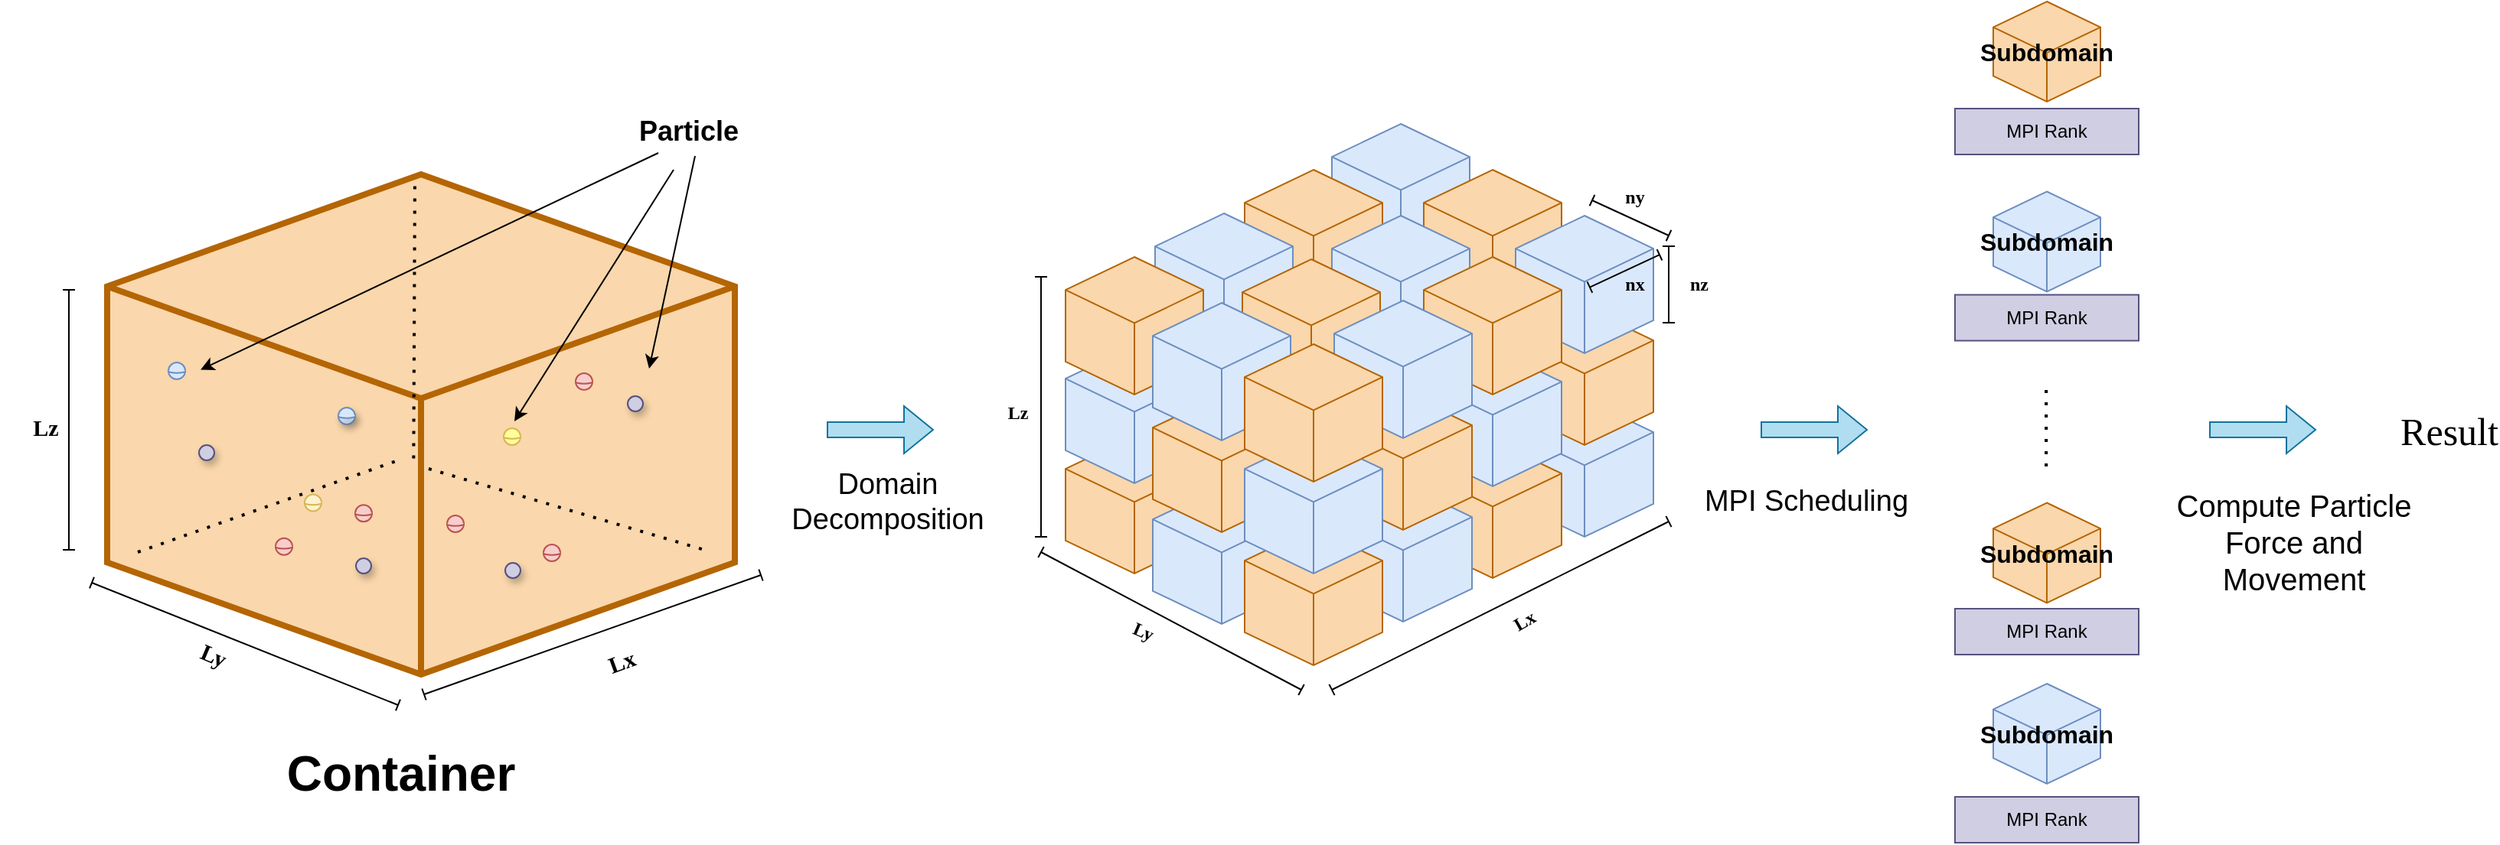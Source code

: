 <mxfile version="24.7.5">
  <diagram name="第 1 页" id="hRxLMndlIpu360IFiSi-">
    <mxGraphModel dx="1951" dy="844" grid="1" gridSize="10" guides="1" tooltips="1" connect="1" arrows="1" fold="1" page="1" pageScale="1" pageWidth="827" pageHeight="1169" math="0" shadow="0">
      <root>
        <mxCell id="0" />
        <mxCell id="1" parent="0" />
        <mxCell id="Yb1WT7qQ8Ji8rUQ7JZyw-11" value="" style="html=1;whiteSpace=wrap;shape=isoCube2;backgroundOutline=1;isoAngle=11.256;fillColor=#fad7ac;strokeColor=#b46504;strokeWidth=4;" parent="1" vertex="1">
          <mxGeometry x="-500" y="373" width="410" height="327" as="geometry" />
        </mxCell>
        <mxCell id="eC04_2ZupNT1sOcSuhNw-1" value="" style="html=1;whiteSpace=wrap;shape=isoCube2;backgroundOutline=1;isoAngle=15;fillColor=#fad7ac;strokeColor=#b46504;" parent="1" vertex="1">
          <mxGeometry x="300" y="460" width="90" height="90" as="geometry" />
        </mxCell>
        <mxCell id="eC04_2ZupNT1sOcSuhNw-4" value="" style="html=1;whiteSpace=wrap;shape=isoCube2;backgroundOutline=1;isoAngle=15;fillColor=#fad7ac;strokeColor=#b46504;" parent="1" vertex="1">
          <mxGeometry x="360" y="490" width="90" height="90" as="geometry" />
        </mxCell>
        <mxCell id="eC04_2ZupNT1sOcSuhNw-5" value="" style="html=1;whiteSpace=wrap;shape=isoCube2;backgroundOutline=1;isoAngle=15;fillColor=#dae8fc;strokeColor=#6c8ebf;" parent="1" vertex="1">
          <mxGeometry x="420" y="520" width="90" height="90" as="geometry" />
        </mxCell>
        <mxCell id="eC04_2ZupNT1sOcSuhNw-6" value="" style="html=1;whiteSpace=wrap;shape=isoCube2;backgroundOutline=1;isoAngle=15;fillColor=#fad7ac;strokeColor=#b46504;" parent="1" vertex="1">
          <mxGeometry x="300" y="400" width="90" height="90" as="geometry" />
        </mxCell>
        <mxCell id="eC04_2ZupNT1sOcSuhNw-7" value="" style="html=1;whiteSpace=wrap;shape=isoCube2;backgroundOutline=1;isoAngle=15;fillColor=#fad7ac;strokeColor=#b46504;" parent="1" vertex="1">
          <mxGeometry x="360" y="430" width="90" height="90" as="geometry" />
        </mxCell>
        <mxCell id="eC04_2ZupNT1sOcSuhNw-8" value="" style="html=1;whiteSpace=wrap;shape=isoCube2;backgroundOutline=1;isoAngle=15;fillColor=#fad7ac;strokeColor=#b46504;" parent="1" vertex="1">
          <mxGeometry x="420" y="460" width="90" height="90" as="geometry" />
        </mxCell>
        <mxCell id="eC04_2ZupNT1sOcSuhNw-9" value="" style="html=1;whiteSpace=wrap;shape=isoCube2;backgroundOutline=1;isoAngle=15;fillColor=#dae8fc;strokeColor=#6c8ebf;" parent="1" vertex="1">
          <mxGeometry x="300" y="340" width="90" height="90" as="geometry" />
        </mxCell>
        <mxCell id="eC04_2ZupNT1sOcSuhNw-10" value="" style="html=1;whiteSpace=wrap;shape=isoCube2;backgroundOutline=1;isoAngle=15;fillColor=#fad7ac;strokeColor=#b46504;" parent="1" vertex="1">
          <mxGeometry x="360" y="370" width="90" height="90" as="geometry" />
        </mxCell>
        <mxCell id="eC04_2ZupNT1sOcSuhNw-11" value="" style="html=1;whiteSpace=wrap;shape=isoCube2;backgroundOutline=1;isoAngle=15;fillColor=#dae8fc;strokeColor=#6c8ebf;" parent="1" vertex="1">
          <mxGeometry x="420" y="400" width="90" height="90" as="geometry" />
        </mxCell>
        <mxCell id="eC04_2ZupNT1sOcSuhNw-12" value="" style="html=1;whiteSpace=wrap;shape=isoCube2;backgroundOutline=1;isoAngle=15;fillColor=#fad7ac;strokeColor=#b46504;" parent="1" vertex="1">
          <mxGeometry x="243" y="487" width="90" height="90" as="geometry" />
        </mxCell>
        <mxCell id="eC04_2ZupNT1sOcSuhNw-15" value="" style="html=1;whiteSpace=wrap;shape=isoCube2;backgroundOutline=1;isoAngle=15;fillColor=#fad7ac;strokeColor=#b46504;" parent="1" vertex="1">
          <mxGeometry x="243" y="428" width="90" height="90" as="geometry" />
        </mxCell>
        <mxCell id="eC04_2ZupNT1sOcSuhNw-16" value="" style="html=1;whiteSpace=wrap;shape=isoCube2;backgroundOutline=1;isoAngle=15;fillColor=#fad7ac;strokeColor=#b46504;" parent="1" vertex="1">
          <mxGeometry x="243" y="370" width="90" height="90" as="geometry" />
        </mxCell>
        <mxCell id="eC04_2ZupNT1sOcSuhNw-18" value="" style="html=1;whiteSpace=wrap;shape=isoCube2;backgroundOutline=1;isoAngle=15;fillColor=#fad7ac;strokeColor=#b46504;" parent="1" vertex="1">
          <mxGeometry x="300" y="520" width="90" height="90" as="geometry" />
        </mxCell>
        <mxCell id="eC04_2ZupNT1sOcSuhNw-19" value="" style="html=1;whiteSpace=wrap;shape=isoCube2;backgroundOutline=1;isoAngle=15;fillColor=#fad7ac;strokeColor=#b46504;" parent="1" vertex="1">
          <mxGeometry x="300" y="460" width="90" height="90" as="geometry" />
        </mxCell>
        <mxCell id="eC04_2ZupNT1sOcSuhNw-20" value="" style="html=1;whiteSpace=wrap;shape=isoCube2;backgroundOutline=1;isoAngle=15;fillColor=#dae8fc;strokeColor=#6c8ebf;" parent="1" vertex="1">
          <mxGeometry x="300" y="400" width="90" height="90" as="geometry" />
        </mxCell>
        <mxCell id="eC04_2ZupNT1sOcSuhNw-21" value="" style="html=1;whiteSpace=wrap;shape=isoCube2;backgroundOutline=1;isoAngle=15;fillColor=#fad7ac;strokeColor=#b46504;" parent="1" vertex="1">
          <mxGeometry x="360" y="547" width="90" height="90" as="geometry" />
        </mxCell>
        <mxCell id="eC04_2ZupNT1sOcSuhNw-22" value="" style="html=1;whiteSpace=wrap;shape=isoCube2;backgroundOutline=1;isoAngle=15;fillColor=#dae8fc;strokeColor=#6c8ebf;" parent="1" vertex="1">
          <mxGeometry x="360" y="487" width="90" height="90" as="geometry" />
        </mxCell>
        <mxCell id="eC04_2ZupNT1sOcSuhNw-23" value="" style="html=1;whiteSpace=wrap;shape=isoCube2;backgroundOutline=1;isoAngle=15;fillColor=#fad7ac;strokeColor=#b46504;" parent="1" vertex="1">
          <mxGeometry x="360" y="427" width="90" height="90" as="geometry" />
        </mxCell>
        <mxCell id="eC04_2ZupNT1sOcSuhNw-27" value="" style="html=1;whiteSpace=wrap;shape=isoCube2;backgroundOutline=1;isoAngle=15;fillColor=#fad7ac;strokeColor=#b46504;" parent="1" vertex="1">
          <mxGeometry x="184.5" y="515.5" width="90" height="90" as="geometry" />
        </mxCell>
        <mxCell id="eC04_2ZupNT1sOcSuhNw-28" value="" style="html=1;whiteSpace=wrap;shape=isoCube2;backgroundOutline=1;isoAngle=15;fillColor=#fad7ac;strokeColor=#b46504;" parent="1" vertex="1">
          <mxGeometry x="184.5" y="456.5" width="90" height="90" as="geometry" />
        </mxCell>
        <mxCell id="eC04_2ZupNT1sOcSuhNw-29" value="" style="html=1;whiteSpace=wrap;shape=isoCube2;backgroundOutline=1;isoAngle=15;fillColor=#dae8fc;strokeColor=#6c8ebf;" parent="1" vertex="1">
          <mxGeometry x="184.5" y="398.5" width="90" height="90" as="geometry" />
        </mxCell>
        <mxCell id="eC04_2ZupNT1sOcSuhNw-30" value="" style="html=1;whiteSpace=wrap;shape=isoCube2;backgroundOutline=1;isoAngle=15;fillColor=#fad7ac;strokeColor=#b46504;" parent="1" vertex="1">
          <mxGeometry x="241.5" y="548.5" width="90" height="90" as="geometry" />
        </mxCell>
        <mxCell id="eC04_2ZupNT1sOcSuhNw-31" value="" style="html=1;whiteSpace=wrap;shape=isoCube2;backgroundOutline=1;isoAngle=15;fillColor=#fad7ac;strokeColor=#b46504;" parent="1" vertex="1">
          <mxGeometry x="241.5" y="488.5" width="90" height="90" as="geometry" />
        </mxCell>
        <mxCell id="eC04_2ZupNT1sOcSuhNw-32" value="" style="html=1;whiteSpace=wrap;shape=isoCube2;backgroundOutline=1;isoAngle=15;fillColor=#fad7ac;strokeColor=#b46504;" parent="1" vertex="1">
          <mxGeometry x="241.5" y="428.5" width="90" height="90" as="geometry" />
        </mxCell>
        <mxCell id="eC04_2ZupNT1sOcSuhNw-33" value="" style="html=1;whiteSpace=wrap;shape=isoCube2;backgroundOutline=1;isoAngle=15;fillColor=#dae8fc;strokeColor=#6c8ebf;" parent="1" vertex="1">
          <mxGeometry x="301.5" y="575.5" width="90" height="90" as="geometry" />
        </mxCell>
        <mxCell id="eC04_2ZupNT1sOcSuhNw-34" value="" style="html=1;whiteSpace=wrap;shape=isoCube2;backgroundOutline=1;isoAngle=15;fillColor=#fad7ac;strokeColor=#b46504;" parent="1" vertex="1">
          <mxGeometry x="301.5" y="515.5" width="90" height="90" as="geometry" />
        </mxCell>
        <mxCell id="eC04_2ZupNT1sOcSuhNw-35" value="" style="html=1;whiteSpace=wrap;shape=isoCube2;backgroundOutline=1;isoAngle=15;fillColor=#dae8fc;strokeColor=#6c8ebf;" parent="1" vertex="1">
          <mxGeometry x="301.5" y="455.5" width="90" height="90" as="geometry" />
        </mxCell>
        <mxCell id="eC04_2ZupNT1sOcSuhNw-36" value="" style="html=1;whiteSpace=wrap;shape=isoCube2;backgroundOutline=1;isoAngle=15;fillColor=#fad7ac;strokeColor=#b46504;" parent="1" vertex="1">
          <mxGeometry x="126" y="544" width="90" height="90" as="geometry" />
        </mxCell>
        <mxCell id="eC04_2ZupNT1sOcSuhNw-37" value="" style="html=1;whiteSpace=wrap;shape=isoCube2;backgroundOutline=1;isoAngle=15;fillColor=#dae8fc;strokeColor=#6c8ebf;" parent="1" vertex="1">
          <mxGeometry x="126" y="485" width="90" height="90" as="geometry" />
        </mxCell>
        <mxCell id="eC04_2ZupNT1sOcSuhNw-38" value="" style="html=1;whiteSpace=wrap;shape=isoCube2;backgroundOutline=1;isoAngle=15;fillColor=#fad7ac;strokeColor=#b46504;" parent="1" vertex="1">
          <mxGeometry x="126" y="427" width="90" height="90" as="geometry" />
        </mxCell>
        <mxCell id="eC04_2ZupNT1sOcSuhNw-39" value="" style="html=1;whiteSpace=wrap;shape=isoCube2;backgroundOutline=1;isoAngle=15;fillColor=#dae8fc;strokeColor=#6c8ebf;" parent="1" vertex="1">
          <mxGeometry x="183" y="577" width="90" height="90" as="geometry" />
        </mxCell>
        <mxCell id="eC04_2ZupNT1sOcSuhNw-40" value="" style="html=1;whiteSpace=wrap;shape=isoCube2;backgroundOutline=1;isoAngle=15;fillColor=#fad7ac;strokeColor=#b46504;" parent="1" vertex="1">
          <mxGeometry x="183" y="517" width="90" height="90" as="geometry" />
        </mxCell>
        <mxCell id="eC04_2ZupNT1sOcSuhNw-41" value="" style="html=1;whiteSpace=wrap;shape=isoCube2;backgroundOutline=1;isoAngle=15;fillColor=#dae8fc;strokeColor=#6c8ebf;" parent="1" vertex="1">
          <mxGeometry x="183" y="457" width="90" height="90" as="geometry" />
        </mxCell>
        <mxCell id="eC04_2ZupNT1sOcSuhNw-42" value="" style="html=1;whiteSpace=wrap;shape=isoCube2;backgroundOutline=1;isoAngle=15;fillColor=#fad7ac;strokeColor=#b46504;" parent="1" vertex="1">
          <mxGeometry x="243" y="604" width="90" height="90" as="geometry" />
        </mxCell>
        <mxCell id="eC04_2ZupNT1sOcSuhNw-43" value="" style="html=1;whiteSpace=wrap;shape=isoCube2;backgroundOutline=1;isoAngle=15;fillColor=#dae8fc;strokeColor=#6c8ebf;" parent="1" vertex="1">
          <mxGeometry x="243" y="544" width="90" height="90" as="geometry" />
        </mxCell>
        <mxCell id="eC04_2ZupNT1sOcSuhNw-44" value="" style="html=1;whiteSpace=wrap;shape=isoCube2;backgroundOutline=1;isoAngle=15;fillColor=#fad7ac;strokeColor=#b46504;" parent="1" vertex="1">
          <mxGeometry x="243" y="484" width="90" height="90" as="geometry" />
        </mxCell>
        <mxCell id="eC04_2ZupNT1sOcSuhNw-46" value="" style="endArrow=baseDash;html=1;rounded=0;startArrow=baseDash;startFill=0;endFill=0;" parent="1" edge="1">
          <mxGeometry width="50" height="50" relative="1" as="geometry">
            <mxPoint x="110" y="620" as="sourcePoint" />
            <mxPoint x="280" y="710" as="targetPoint" />
          </mxGeometry>
        </mxCell>
        <mxCell id="eC04_2ZupNT1sOcSuhNw-47" value="" style="endArrow=baseDash;html=1;rounded=0;endFill=0;startArrow=baseDash;startFill=0;" parent="1" edge="1">
          <mxGeometry width="50" height="50" relative="1" as="geometry">
            <mxPoint x="300" y="710" as="sourcePoint" />
            <mxPoint x="520" y="600" as="targetPoint" />
          </mxGeometry>
        </mxCell>
        <mxCell id="eC04_2ZupNT1sOcSuhNw-48" value="&lt;b&gt;&lt;font face=&quot;Comic Sans MS&quot;&gt;Ly&lt;/font&gt;&lt;/b&gt;" style="text;html=1;align=center;verticalAlign=middle;whiteSpace=wrap;rounded=0;rotation=23;" parent="1" vertex="1">
          <mxGeometry x="147" y="657" width="60" height="30" as="geometry" />
        </mxCell>
        <mxCell id="eC04_2ZupNT1sOcSuhNw-59" value="&lt;b&gt;&lt;font face=&quot;Comic Sans MS&quot;&gt;Lx&lt;/font&gt;&lt;/b&gt;" style="text;html=1;align=center;verticalAlign=middle;whiteSpace=wrap;rounded=0;rotation=-30;" parent="1" vertex="1">
          <mxGeometry x="396" y="650" width="60" height="30" as="geometry" />
        </mxCell>
        <mxCell id="eC04_2ZupNT1sOcSuhNw-60" value="" style="endArrow=baseDash;html=1;rounded=0;startArrow=baseDash;startFill=0;endFill=0;" parent="1" edge="1">
          <mxGeometry width="50" height="50" relative="1" as="geometry">
            <mxPoint x="110" y="610" as="sourcePoint" />
            <mxPoint x="110" y="440" as="targetPoint" />
          </mxGeometry>
        </mxCell>
        <mxCell id="eC04_2ZupNT1sOcSuhNw-61" value="&lt;b&gt;&lt;font face=&quot;Comic Sans MS&quot;&gt;Lz&lt;/font&gt;&lt;/b&gt;" style="text;html=1;align=center;verticalAlign=middle;whiteSpace=wrap;rounded=0;rotation=0;" parent="1" vertex="1">
          <mxGeometry x="65" y="514" width="60" height="30" as="geometry" />
        </mxCell>
        <mxCell id="eC04_2ZupNT1sOcSuhNw-63" value="" style="endArrow=baseDash;html=1;rounded=0;endFill=0;startArrow=baseDash;startFill=0;entryX=0.494;entryY=0.476;entryDx=0;entryDy=0;entryPerimeter=0;exitX=0;exitY=0;exitDx=90;exitDy=21.607;exitPerimeter=0;" parent="1" edge="1">
          <mxGeometry width="50" height="50" relative="1" as="geometry">
            <mxPoint x="514" y="425.607" as="sourcePoint" />
            <mxPoint x="468.46" y="446.84" as="targetPoint" />
          </mxGeometry>
        </mxCell>
        <mxCell id="eC04_2ZupNT1sOcSuhNw-65" value="" style="endArrow=baseDash;html=1;rounded=0;startArrow=baseDash;startFill=0;endFill=0;" parent="1" edge="1">
          <mxGeometry width="50" height="50" relative="1" as="geometry">
            <mxPoint x="520" y="470" as="sourcePoint" />
            <mxPoint x="520" y="420" as="targetPoint" />
          </mxGeometry>
        </mxCell>
        <mxCell id="eC04_2ZupNT1sOcSuhNw-67" value="" style="endArrow=baseDash;html=1;rounded=0;startArrow=baseDash;startFill=0;endFill=0;" parent="1" edge="1">
          <mxGeometry width="50" height="50" relative="1" as="geometry">
            <mxPoint x="470" y="390" as="sourcePoint" />
            <mxPoint x="520" y="413" as="targetPoint" />
          </mxGeometry>
        </mxCell>
        <mxCell id="eC04_2ZupNT1sOcSuhNw-68" value="&lt;b&gt;&lt;font face=&quot;Comic Sans MS&quot;&gt;ny&lt;/font&gt;&lt;/b&gt;" style="text;html=1;align=center;verticalAlign=middle;whiteSpace=wrap;rounded=0;rotation=0;" parent="1" vertex="1">
          <mxGeometry x="468" y="373" width="60" height="30" as="geometry" />
        </mxCell>
        <mxCell id="eC04_2ZupNT1sOcSuhNw-70" value="&lt;b&gt;&lt;font face=&quot;Comic Sans MS&quot;&gt;nx&lt;/font&gt;&lt;/b&gt;" style="text;html=1;align=center;verticalAlign=middle;whiteSpace=wrap;rounded=0;rotation=0;" parent="1" vertex="1">
          <mxGeometry x="468" y="430" width="60" height="30" as="geometry" />
        </mxCell>
        <mxCell id="eC04_2ZupNT1sOcSuhNw-71" value="&lt;font face=&quot;Comic Sans MS&quot;&gt;&lt;b&gt;nz&lt;/b&gt;&lt;/font&gt;" style="text;html=1;align=center;verticalAlign=middle;whiteSpace=wrap;rounded=0;rotation=0;" parent="1" vertex="1">
          <mxGeometry x="510" y="430" width="60" height="30" as="geometry" />
        </mxCell>
        <mxCell id="Yb1WT7qQ8Ji8rUQ7JZyw-7" value="MPI Rank" style="rounded=0;whiteSpace=wrap;html=1;fillColor=#d0cee2;strokeColor=#56517e;" parent="1" vertex="1">
          <mxGeometry x="707" y="330" width="120" height="30" as="geometry" />
        </mxCell>
        <mxCell id="Yb1WT7qQ8Ji8rUQ7JZyw-8" value="MPI Rank" style="rounded=0;whiteSpace=wrap;html=1;fillColor=#d0cee2;strokeColor=#56517e;" parent="1" vertex="1">
          <mxGeometry x="707" y="451.75" width="120" height="30" as="geometry" />
        </mxCell>
        <mxCell id="Yb1WT7qQ8Ji8rUQ7JZyw-9" value="MPI Rank" style="rounded=0;whiteSpace=wrap;html=1;fillColor=#d0cee2;strokeColor=#56517e;" parent="1" vertex="1">
          <mxGeometry x="707" y="657" width="120" height="30" as="geometry" />
        </mxCell>
        <mxCell id="Yb1WT7qQ8Ji8rUQ7JZyw-10" value="MPI Rank" style="rounded=0;whiteSpace=wrap;html=1;fillColor=#d0cee2;strokeColor=#56517e;" parent="1" vertex="1">
          <mxGeometry x="707" y="780" width="120" height="30" as="geometry" />
        </mxCell>
        <mxCell id="Yb1WT7qQ8Ji8rUQ7JZyw-12" value="" style="shape=flexArrow;endArrow=classic;html=1;rounded=0;fillColor=#b1ddf0;strokeColor=#10739e;" parent="1" edge="1">
          <mxGeometry width="50" height="50" relative="1" as="geometry">
            <mxPoint x="-30" y="540" as="sourcePoint" />
            <mxPoint x="40" y="540" as="targetPoint" />
          </mxGeometry>
        </mxCell>
        <mxCell id="Yb1WT7qQ8Ji8rUQ7JZyw-13" value="&lt;font style=&quot;font-size: 19px;&quot;&gt;Domain Decomposition&lt;/font&gt;" style="text;html=1;align=center;verticalAlign=middle;whiteSpace=wrap;rounded=0;" parent="1" vertex="1">
          <mxGeometry x="-80" y="572.25" width="180" height="30" as="geometry" />
        </mxCell>
        <mxCell id="Yb1WT7qQ8Ji8rUQ7JZyw-14" value="" style="endArrow=baseDash;html=1;rounded=0;startArrow=baseDash;startFill=0;endFill=0;" parent="1" edge="1">
          <mxGeometry width="50" height="50" relative="1" as="geometry">
            <mxPoint x="-525" y="618.5" as="sourcePoint" />
            <mxPoint x="-525" y="448.5" as="targetPoint" />
          </mxGeometry>
        </mxCell>
        <mxCell id="Yb1WT7qQ8Ji8rUQ7JZyw-15" value="&lt;b&gt;&lt;font style=&quot;font-size: 15px;&quot; face=&quot;Comic Sans MS&quot;&gt;Lz&lt;/font&gt;&lt;/b&gt;" style="text;html=1;align=center;verticalAlign=middle;whiteSpace=wrap;rounded=0;rotation=0;" parent="1" vertex="1">
          <mxGeometry x="-570" y="522.5" width="60" height="30" as="geometry" />
        </mxCell>
        <mxCell id="Yb1WT7qQ8Ji8rUQ7JZyw-16" value="" style="endArrow=baseDash;html=1;rounded=0;startArrow=baseDash;startFill=0;endFill=0;" parent="1" edge="1">
          <mxGeometry width="50" height="50" relative="1" as="geometry">
            <mxPoint x="-510" y="640" as="sourcePoint" />
            <mxPoint x="-310" y="720" as="targetPoint" />
          </mxGeometry>
        </mxCell>
        <mxCell id="Yb1WT7qQ8Ji8rUQ7JZyw-17" value="&lt;b&gt;&lt;font style=&quot;font-size: 15px;&quot; face=&quot;Comic Sans MS&quot;&gt;Ly&lt;/font&gt;&lt;/b&gt;" style="text;html=1;align=center;verticalAlign=middle;whiteSpace=wrap;rounded=0;rotation=23;" parent="1" vertex="1">
          <mxGeometry x="-460" y="672" width="60" height="30" as="geometry" />
        </mxCell>
        <mxCell id="Yb1WT7qQ8Ji8rUQ7JZyw-18" value="" style="endArrow=baseDash;html=1;rounded=0;endFill=0;startArrow=baseDash;startFill=0;" parent="1" edge="1">
          <mxGeometry width="50" height="50" relative="1" as="geometry">
            <mxPoint x="-293" y="713" as="sourcePoint" />
            <mxPoint x="-73" y="635" as="targetPoint" />
          </mxGeometry>
        </mxCell>
        <mxCell id="Yb1WT7qQ8Ji8rUQ7JZyw-19" value="&lt;b&gt;&lt;font style=&quot;font-size: 15px;&quot; face=&quot;Comic Sans MS&quot;&gt;Lx&lt;/font&gt;&lt;/b&gt;" style="text;html=1;align=center;verticalAlign=middle;whiteSpace=wrap;rounded=0;rotation=-20;" parent="1" vertex="1">
          <mxGeometry x="-194" y="676" width="60" height="30" as="geometry" />
        </mxCell>
        <mxCell id="Yb1WT7qQ8Ji8rUQ7JZyw-21" value="" style="endArrow=none;dashed=1;html=1;rounded=0;" parent="1" target="Yb1WT7qQ8Ji8rUQ7JZyw-11" edge="1">
          <mxGeometry width="50" height="50" relative="1" as="geometry">
            <mxPoint x="-500" y="630" as="sourcePoint" />
            <mxPoint x="-450" y="580" as="targetPoint" />
          </mxGeometry>
        </mxCell>
        <mxCell id="Yb1WT7qQ8Ji8rUQ7JZyw-22" value="" style="endArrow=none;dashed=1;html=1;dashPattern=1 3;strokeWidth=2;rounded=0;" parent="1" edge="1">
          <mxGeometry width="50" height="50" relative="1" as="geometry">
            <mxPoint x="-480" y="620" as="sourcePoint" />
            <mxPoint x="-310" y="560" as="targetPoint" />
          </mxGeometry>
        </mxCell>
        <mxCell id="Yb1WT7qQ8Ji8rUQ7JZyw-23" value="" style="endArrow=none;dashed=1;html=1;dashPattern=1 3;strokeWidth=2;rounded=0;exitX=0.498;exitY=0.562;exitDx=0;exitDy=0;exitPerimeter=0;entryX=0.5;entryY=0;entryDx=0;entryDy=0;entryPerimeter=0;" parent="1" edge="1">
          <mxGeometry width="50" height="50" relative="1" as="geometry">
            <mxPoint x="-299.82" y="558.774" as="sourcePoint" />
            <mxPoint x="-299" y="375" as="targetPoint" />
          </mxGeometry>
        </mxCell>
        <mxCell id="Yb1WT7qQ8Ji8rUQ7JZyw-24" value="" style="endArrow=none;dashed=1;html=1;dashPattern=1 3;strokeWidth=2;rounded=0;" parent="1" edge="1">
          <mxGeometry width="50" height="50" relative="1" as="geometry">
            <mxPoint x="-290" y="565.5" as="sourcePoint" />
            <mxPoint x="-110" y="618.5" as="targetPoint" />
          </mxGeometry>
        </mxCell>
        <mxCell id="Yb1WT7qQ8Ji8rUQ7JZyw-30" value="" style="ellipse;whiteSpace=wrap;html=1;aspect=fixed;fillColor=#d0cee2;strokeColor=#56517e;shadow=1;" parent="1" vertex="1">
          <mxGeometry x="-240" y="627" width="10" height="10" as="geometry" />
        </mxCell>
        <mxCell id="Yb1WT7qQ8Ji8rUQ7JZyw-39" value="" style="endArrow=none;dashed=1;html=1;dashPattern=1 3;strokeWidth=2;rounded=0;" parent="1" edge="1">
          <mxGeometry width="50" height="50" relative="1" as="geometry">
            <mxPoint x="766.57" y="564" as="sourcePoint" />
            <mxPoint x="766.57" y="514" as="targetPoint" />
          </mxGeometry>
        </mxCell>
        <mxCell id="Yb1WT7qQ8Ji8rUQ7JZyw-40" value="" style="shape=flexArrow;endArrow=classic;html=1;rounded=0;fillColor=#b1ddf0;strokeColor=#10739e;" parent="1" edge="1">
          <mxGeometry width="50" height="50" relative="1" as="geometry">
            <mxPoint x="580" y="540" as="sourcePoint" />
            <mxPoint x="650" y="540" as="targetPoint" />
          </mxGeometry>
        </mxCell>
        <mxCell id="Yb1WT7qQ8Ji8rUQ7JZyw-41" value="&lt;b&gt;&lt;font style=&quot;font-size: 18px;&quot;&gt;Particle&lt;/font&gt;&lt;/b&gt;" style="text;html=1;align=center;verticalAlign=middle;whiteSpace=wrap;rounded=0;" parent="1" vertex="1">
          <mxGeometry x="-150" y="330" width="60" height="30" as="geometry" />
        </mxCell>
        <mxCell id="Yb1WT7qQ8Ji8rUQ7JZyw-42" value="&lt;b&gt;&lt;font style=&quot;font-size: 32px;&quot;&gt;Container&lt;/font&gt;&lt;/b&gt;" style="text;html=1;align=center;verticalAlign=middle;whiteSpace=wrap;rounded=0;" parent="1" vertex="1">
          <mxGeometry x="-338" y="750" width="60" height="30" as="geometry" />
        </mxCell>
        <mxCell id="Yb1WT7qQ8Ji8rUQ7JZyw-44" value="&lt;b&gt;&lt;font style=&quot;font-size: 16px;&quot;&gt;Subdomain&lt;/font&gt;&lt;/b&gt;" style="html=1;whiteSpace=wrap;shape=isoCube2;backgroundOutline=1;isoAngle=15;fillColor=#fad7ac;strokeColor=#b46504;" parent="1" vertex="1">
          <mxGeometry x="732" y="587.75" width="70" height="65.5" as="geometry" />
        </mxCell>
        <mxCell id="Yb1WT7qQ8Ji8rUQ7JZyw-46" value="&lt;b&gt;&lt;font style=&quot;font-size: 16px;&quot;&gt;Subdomain&lt;/font&gt;&lt;/b&gt;" style="html=1;whiteSpace=wrap;shape=isoCube2;backgroundOutline=1;isoAngle=15;fillColor=#dae8fc;strokeColor=#6c8ebf;" parent="1" vertex="1">
          <mxGeometry x="732" y="706" width="70" height="65.5" as="geometry" />
        </mxCell>
        <mxCell id="Yb1WT7qQ8Ji8rUQ7JZyw-47" value="&lt;b&gt;&lt;font style=&quot;font-size: 16px;&quot;&gt;Subdomain&lt;/font&gt;&lt;/b&gt;" style="html=1;whiteSpace=wrap;shape=isoCube2;backgroundOutline=1;isoAngle=15;fillColor=#dae8fc;strokeColor=#6c8ebf;" parent="1" vertex="1">
          <mxGeometry x="732" y="384.25" width="70" height="65.5" as="geometry" />
        </mxCell>
        <mxCell id="Yb1WT7qQ8Ji8rUQ7JZyw-48" value="&lt;b&gt;&lt;font style=&quot;font-size: 16px;&quot;&gt;Subdomain&lt;/font&gt;&lt;/b&gt;" style="html=1;whiteSpace=wrap;shape=isoCube2;backgroundOutline=1;isoAngle=15;fillColor=#fad7ac;strokeColor=#b46504;" parent="1" vertex="1">
          <mxGeometry x="732" y="260" width="70" height="65.5" as="geometry" />
        </mxCell>
        <mxCell id="Yb1WT7qQ8Ji8rUQ7JZyw-49" value="&lt;font style=&quot;font-size: 19px;&quot;&gt;MPI Scheduling&lt;/font&gt;" style="text;html=1;align=center;verticalAlign=middle;whiteSpace=wrap;rounded=0;" parent="1" vertex="1">
          <mxGeometry x="520" y="572.25" width="180" height="30" as="geometry" />
        </mxCell>
        <mxCell id="Yb1WT7qQ8Ji8rUQ7JZyw-51" value="" style="shape=flexArrow;endArrow=classic;html=1;rounded=0;fillColor=#b1ddf0;strokeColor=#10739e;" parent="1" edge="1">
          <mxGeometry width="50" height="50" relative="1" as="geometry">
            <mxPoint x="873" y="540" as="sourcePoint" />
            <mxPoint x="943" y="540" as="targetPoint" />
          </mxGeometry>
        </mxCell>
        <mxCell id="Yb1WT7qQ8Ji8rUQ7JZyw-52" value="&lt;font face=&quot;Comic Sans MS&quot; style=&quot;font-size: 25px;&quot;&gt;Result&lt;/font&gt;" style="text;html=1;align=center;verticalAlign=middle;whiteSpace=wrap;rounded=0;" parent="1" vertex="1">
          <mxGeometry x="1000" y="525.5" width="60" height="30" as="geometry" />
        </mxCell>
        <mxCell id="Yb1WT7qQ8Ji8rUQ7JZyw-53" value="&lt;font style=&quot;font-size: 20px;&quot;&gt;Compute Particle Force and Movement&lt;/font&gt;" style="text;html=1;align=center;verticalAlign=middle;whiteSpace=wrap;rounded=0;" parent="1" vertex="1">
          <mxGeometry x="840" y="573.25" width="177" height="80" as="geometry" />
        </mxCell>
        <mxCell id="UjRzk4K31tHqeOQSgvd3-1" value="" style="ellipse;whiteSpace=wrap;html=1;aspect=fixed;strokeWidth=1;fillColor=#f8cecc;strokeColor=#b85450;" parent="1" vertex="1">
          <mxGeometry x="-215" y="615" width="11" height="11" as="geometry" />
        </mxCell>
        <mxCell id="UjRzk4K31tHqeOQSgvd3-2" value="" style="ellipse;whiteSpace=wrap;html=1;align=center;fontStyle=4;dashed=1;dashPattern=12 12;strokeWidth=1;fillColor=#f8cecc;strokeColor=#b85450;" parent="1" vertex="1">
          <mxGeometry x="-215" y="619.13" width="11" height="2.75" as="geometry" />
        </mxCell>
        <mxCell id="UjRzk4K31tHqeOQSgvd3-3" value="" style="ellipse;whiteSpace=wrap;html=1;aspect=fixed;strokeWidth=1;fillColor=#FFFF99;strokeColor=#d6b656;" parent="1" vertex="1">
          <mxGeometry x="-241" y="539" width="11" height="11" as="geometry" />
        </mxCell>
        <mxCell id="UjRzk4K31tHqeOQSgvd3-4" value="" style="ellipse;whiteSpace=wrap;html=1;align=center;fontStyle=4;dashed=1;dashPattern=12 12;strokeWidth=1;fillColor=#FFFF99;strokeColor=#d6b656;" parent="1" vertex="1">
          <mxGeometry x="-241" y="543.13" width="11" height="2.75" as="geometry" />
        </mxCell>
        <mxCell id="UjRzk4K31tHqeOQSgvd3-7" value="" style="ellipse;whiteSpace=wrap;html=1;aspect=fixed;strokeWidth=1;fillColor=#fff2cc;strokeColor=#d6b656;" parent="1" vertex="1">
          <mxGeometry x="-371" y="582.25" width="11" height="11" as="geometry" />
        </mxCell>
        <mxCell id="UjRzk4K31tHqeOQSgvd3-8" value="" style="ellipse;whiteSpace=wrap;html=1;align=center;fontStyle=4;dashed=1;dashPattern=12 12;strokeWidth=1;fillColor=#fff2cc;strokeColor=#d6b656;" parent="1" vertex="1">
          <mxGeometry x="-371" y="586.38" width="11" height="2.75" as="geometry" />
        </mxCell>
        <mxCell id="UjRzk4K31tHqeOQSgvd3-9" value="" style="ellipse;whiteSpace=wrap;html=1;aspect=fixed;strokeWidth=1;fillColor=#dae8fc;strokeColor=#6c8ebf;shadow=1;" parent="1" vertex="1">
          <mxGeometry x="-349" y="525.5" width="11" height="11" as="geometry" />
        </mxCell>
        <mxCell id="UjRzk4K31tHqeOQSgvd3-10" value="" style="ellipse;whiteSpace=wrap;html=1;align=center;fontStyle=4;dashed=1;dashPattern=12 12;strokeWidth=1;fillColor=#dae8fc;strokeColor=#6c8ebf;shadow=1;" parent="1" vertex="1">
          <mxGeometry x="-349" y="529.63" width="11" height="2.75" as="geometry" />
        </mxCell>
        <mxCell id="UjRzk4K31tHqeOQSgvd3-11" value="" style="ellipse;whiteSpace=wrap;html=1;aspect=fixed;strokeWidth=1;fillColor=#dae8fc;strokeColor=#6c8ebf;gradientColor=none;" parent="1" vertex="1">
          <mxGeometry x="-460" y="496" width="11" height="11" as="geometry" />
        </mxCell>
        <mxCell id="UjRzk4K31tHqeOQSgvd3-12" value="" style="ellipse;whiteSpace=wrap;html=1;align=center;fontStyle=4;dashed=1;dashPattern=12 12;strokeWidth=1;fillColor=#dae8fc;strokeColor=#6c8ebf;gradientColor=none;" parent="1" vertex="1">
          <mxGeometry x="-460" y="500.13" width="11" height="2.75" as="geometry" />
        </mxCell>
        <mxCell id="UjRzk4K31tHqeOQSgvd3-13" value="" style="ellipse;whiteSpace=wrap;html=1;aspect=fixed;strokeWidth=1;fillColor=#f8cecc;strokeColor=#b85450;" parent="1" vertex="1">
          <mxGeometry x="-390" y="610.88" width="11" height="11" as="geometry" />
        </mxCell>
        <mxCell id="UjRzk4K31tHqeOQSgvd3-14" value="" style="ellipse;whiteSpace=wrap;html=1;align=center;fontStyle=4;dashed=1;dashPattern=12 12;strokeWidth=1;fillColor=#f8cecc;strokeColor=#b85450;" parent="1" vertex="1">
          <mxGeometry x="-390" y="615.01" width="11" height="2.75" as="geometry" />
        </mxCell>
        <mxCell id="UjRzk4K31tHqeOQSgvd3-17" value="" style="ellipse;whiteSpace=wrap;html=1;aspect=fixed;strokeWidth=1;fillColor=#f8cecc;strokeColor=#b85450;" parent="1" vertex="1">
          <mxGeometry x="-194" y="503" width="11" height="11" as="geometry" />
        </mxCell>
        <mxCell id="UjRzk4K31tHqeOQSgvd3-18" value="" style="ellipse;whiteSpace=wrap;html=1;align=center;fontStyle=4;dashed=1;dashPattern=12 12;strokeWidth=1;fillColor=#f8cecc;strokeColor=#b85450;" parent="1" vertex="1">
          <mxGeometry x="-194" y="507.13" width="11" height="2.75" as="geometry" />
        </mxCell>
        <mxCell id="UjRzk4K31tHqeOQSgvd3-19" value="" style="ellipse;whiteSpace=wrap;html=1;aspect=fixed;strokeWidth=1;fillColor=#f8cecc;strokeColor=#b85450;" parent="1" vertex="1">
          <mxGeometry x="-338" y="589.13" width="11" height="11" as="geometry" />
        </mxCell>
        <mxCell id="UjRzk4K31tHqeOQSgvd3-20" value="" style="ellipse;whiteSpace=wrap;html=1;align=center;fontStyle=4;dashed=1;dashPattern=12 12;strokeWidth=1;fillColor=#f8cecc;strokeColor=#b85450;" parent="1" vertex="1">
          <mxGeometry x="-338" y="593.26" width="11" height="2.75" as="geometry" />
        </mxCell>
        <mxCell id="UjRzk4K31tHqeOQSgvd3-21" value="" style="ellipse;whiteSpace=wrap;html=1;aspect=fixed;strokeWidth=1;fillColor=#f8cecc;strokeColor=#b85450;" parent="1" vertex="1">
          <mxGeometry x="-278" y="596.01" width="11" height="11" as="geometry" />
        </mxCell>
        <mxCell id="UjRzk4K31tHqeOQSgvd3-22" value="" style="ellipse;whiteSpace=wrap;html=1;align=center;fontStyle=4;dashed=1;dashPattern=12 12;strokeWidth=1;fillColor=#f8cecc;strokeColor=#b85450;" parent="1" vertex="1">
          <mxGeometry x="-278" y="600.14" width="11" height="2.75" as="geometry" />
        </mxCell>
        <mxCell id="UjRzk4K31tHqeOQSgvd3-23" value="" style="ellipse;whiteSpace=wrap;html=1;aspect=fixed;fillColor=#d0cee2;strokeColor=#56517e;shadow=1;" parent="1" vertex="1">
          <mxGeometry x="-440" y="550" width="10" height="10" as="geometry" />
        </mxCell>
        <mxCell id="UjRzk4K31tHqeOQSgvd3-24" value="" style="ellipse;whiteSpace=wrap;html=1;aspect=fixed;fillColor=#d0cee2;strokeColor=#56517e;shadow=1;" parent="1" vertex="1">
          <mxGeometry x="-160" y="518" width="10" height="10" as="geometry" />
        </mxCell>
        <mxCell id="UjRzk4K31tHqeOQSgvd3-25" value="" style="ellipse;whiteSpace=wrap;html=1;aspect=fixed;fillColor=#d0cee2;strokeColor=#56517e;shadow=1;" parent="1" vertex="1">
          <mxGeometry x="-337.5" y="624" width="10" height="10" as="geometry" />
        </mxCell>
        <mxCell id="UjRzk4K31tHqeOQSgvd3-26" value="" style="endArrow=classic;html=1;rounded=0;" parent="1" edge="1">
          <mxGeometry width="50" height="50" relative="1" as="geometry">
            <mxPoint x="-130" y="370" as="sourcePoint" />
            <mxPoint x="-234" y="534.5" as="targetPoint" />
          </mxGeometry>
        </mxCell>
        <mxCell id="UjRzk4K31tHqeOQSgvd3-27" value="" style="endArrow=classic;html=1;rounded=0;" parent="1" edge="1">
          <mxGeometry width="50" height="50" relative="1" as="geometry">
            <mxPoint x="-116" y="361" as="sourcePoint" />
            <mxPoint x="-146" y="500" as="targetPoint" />
          </mxGeometry>
        </mxCell>
        <mxCell id="UjRzk4K31tHqeOQSgvd3-28" value="" style="endArrow=classic;html=1;rounded=0;" parent="1" edge="1">
          <mxGeometry width="50" height="50" relative="1" as="geometry">
            <mxPoint x="-140" y="359" as="sourcePoint" />
            <mxPoint x="-439" y="500.75" as="targetPoint" />
          </mxGeometry>
        </mxCell>
      </root>
    </mxGraphModel>
  </diagram>
</mxfile>
